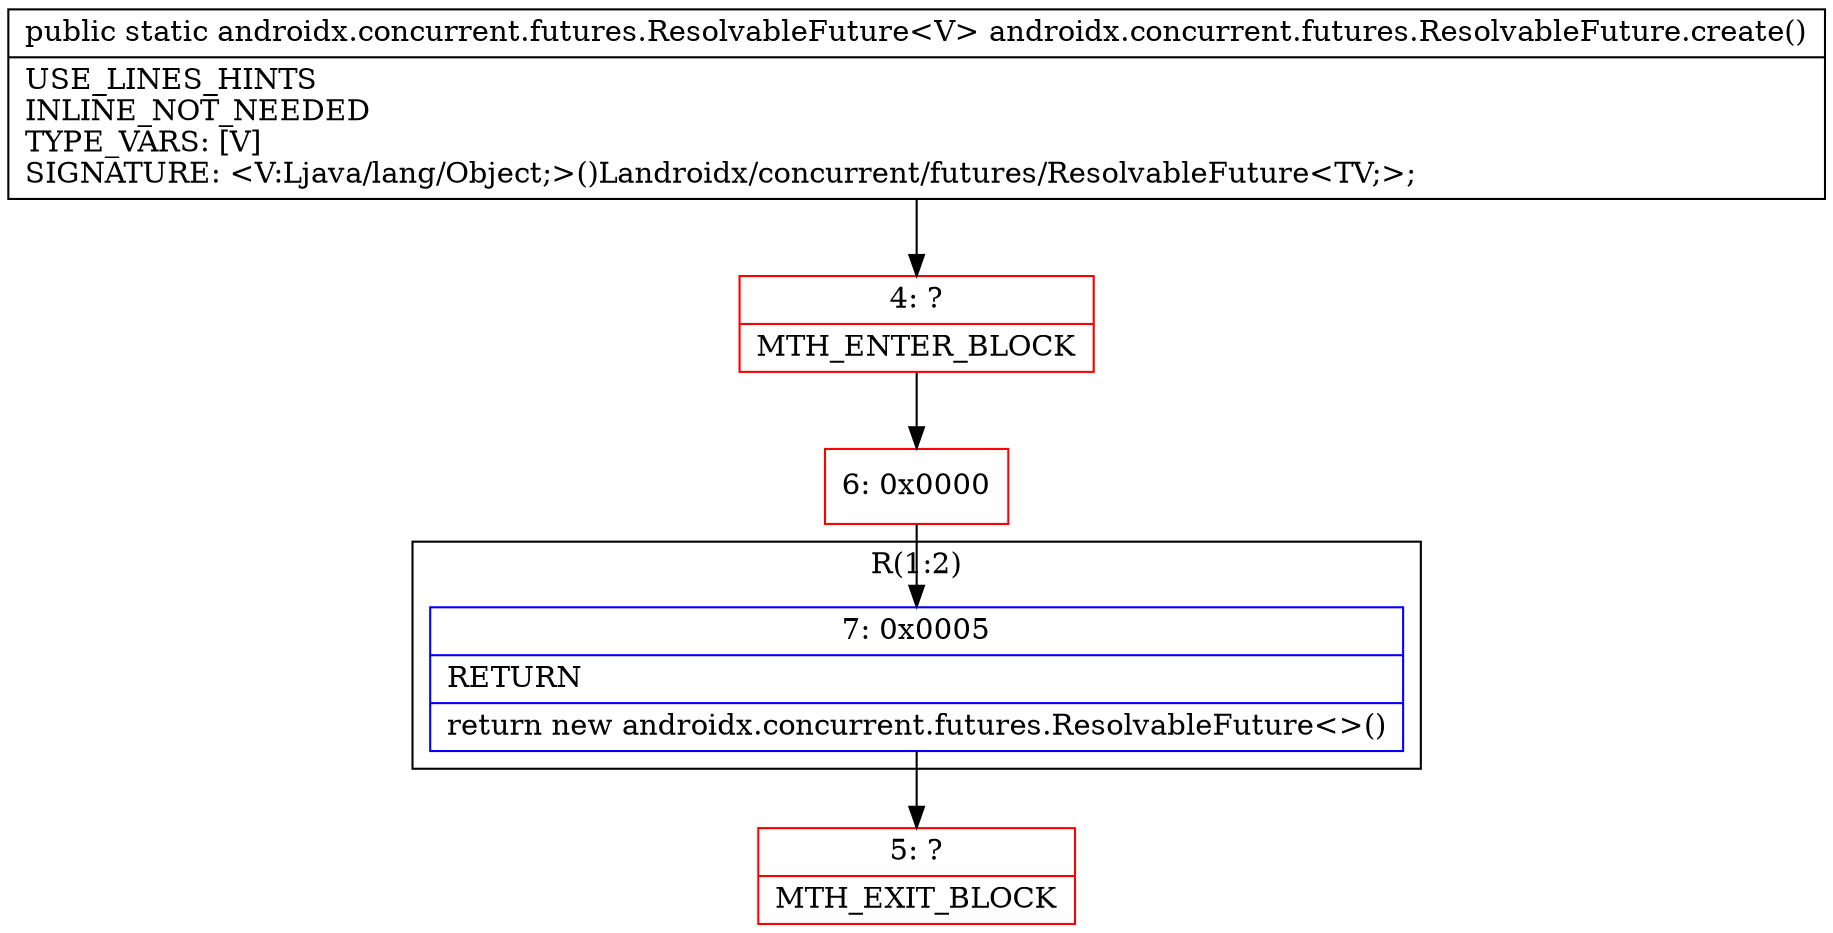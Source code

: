digraph "CFG forandroidx.concurrent.futures.ResolvableFuture.create()Landroidx\/concurrent\/futures\/ResolvableFuture;" {
subgraph cluster_Region_95781765 {
label = "R(1:2)";
node [shape=record,color=blue];
Node_7 [shape=record,label="{7\:\ 0x0005|RETURN\l|return new androidx.concurrent.futures.ResolvableFuture\<\>()\l}"];
}
Node_4 [shape=record,color=red,label="{4\:\ ?|MTH_ENTER_BLOCK\l}"];
Node_6 [shape=record,color=red,label="{6\:\ 0x0000}"];
Node_5 [shape=record,color=red,label="{5\:\ ?|MTH_EXIT_BLOCK\l}"];
MethodNode[shape=record,label="{public static androidx.concurrent.futures.ResolvableFuture\<V\> androidx.concurrent.futures.ResolvableFuture.create()  | USE_LINES_HINTS\lINLINE_NOT_NEEDED\lTYPE_VARS: [V]\lSIGNATURE: \<V:Ljava\/lang\/Object;\>()Landroidx\/concurrent\/futures\/ResolvableFuture\<TV;\>;\l}"];
MethodNode -> Node_4;Node_7 -> Node_5;
Node_4 -> Node_6;
Node_6 -> Node_7;
}

